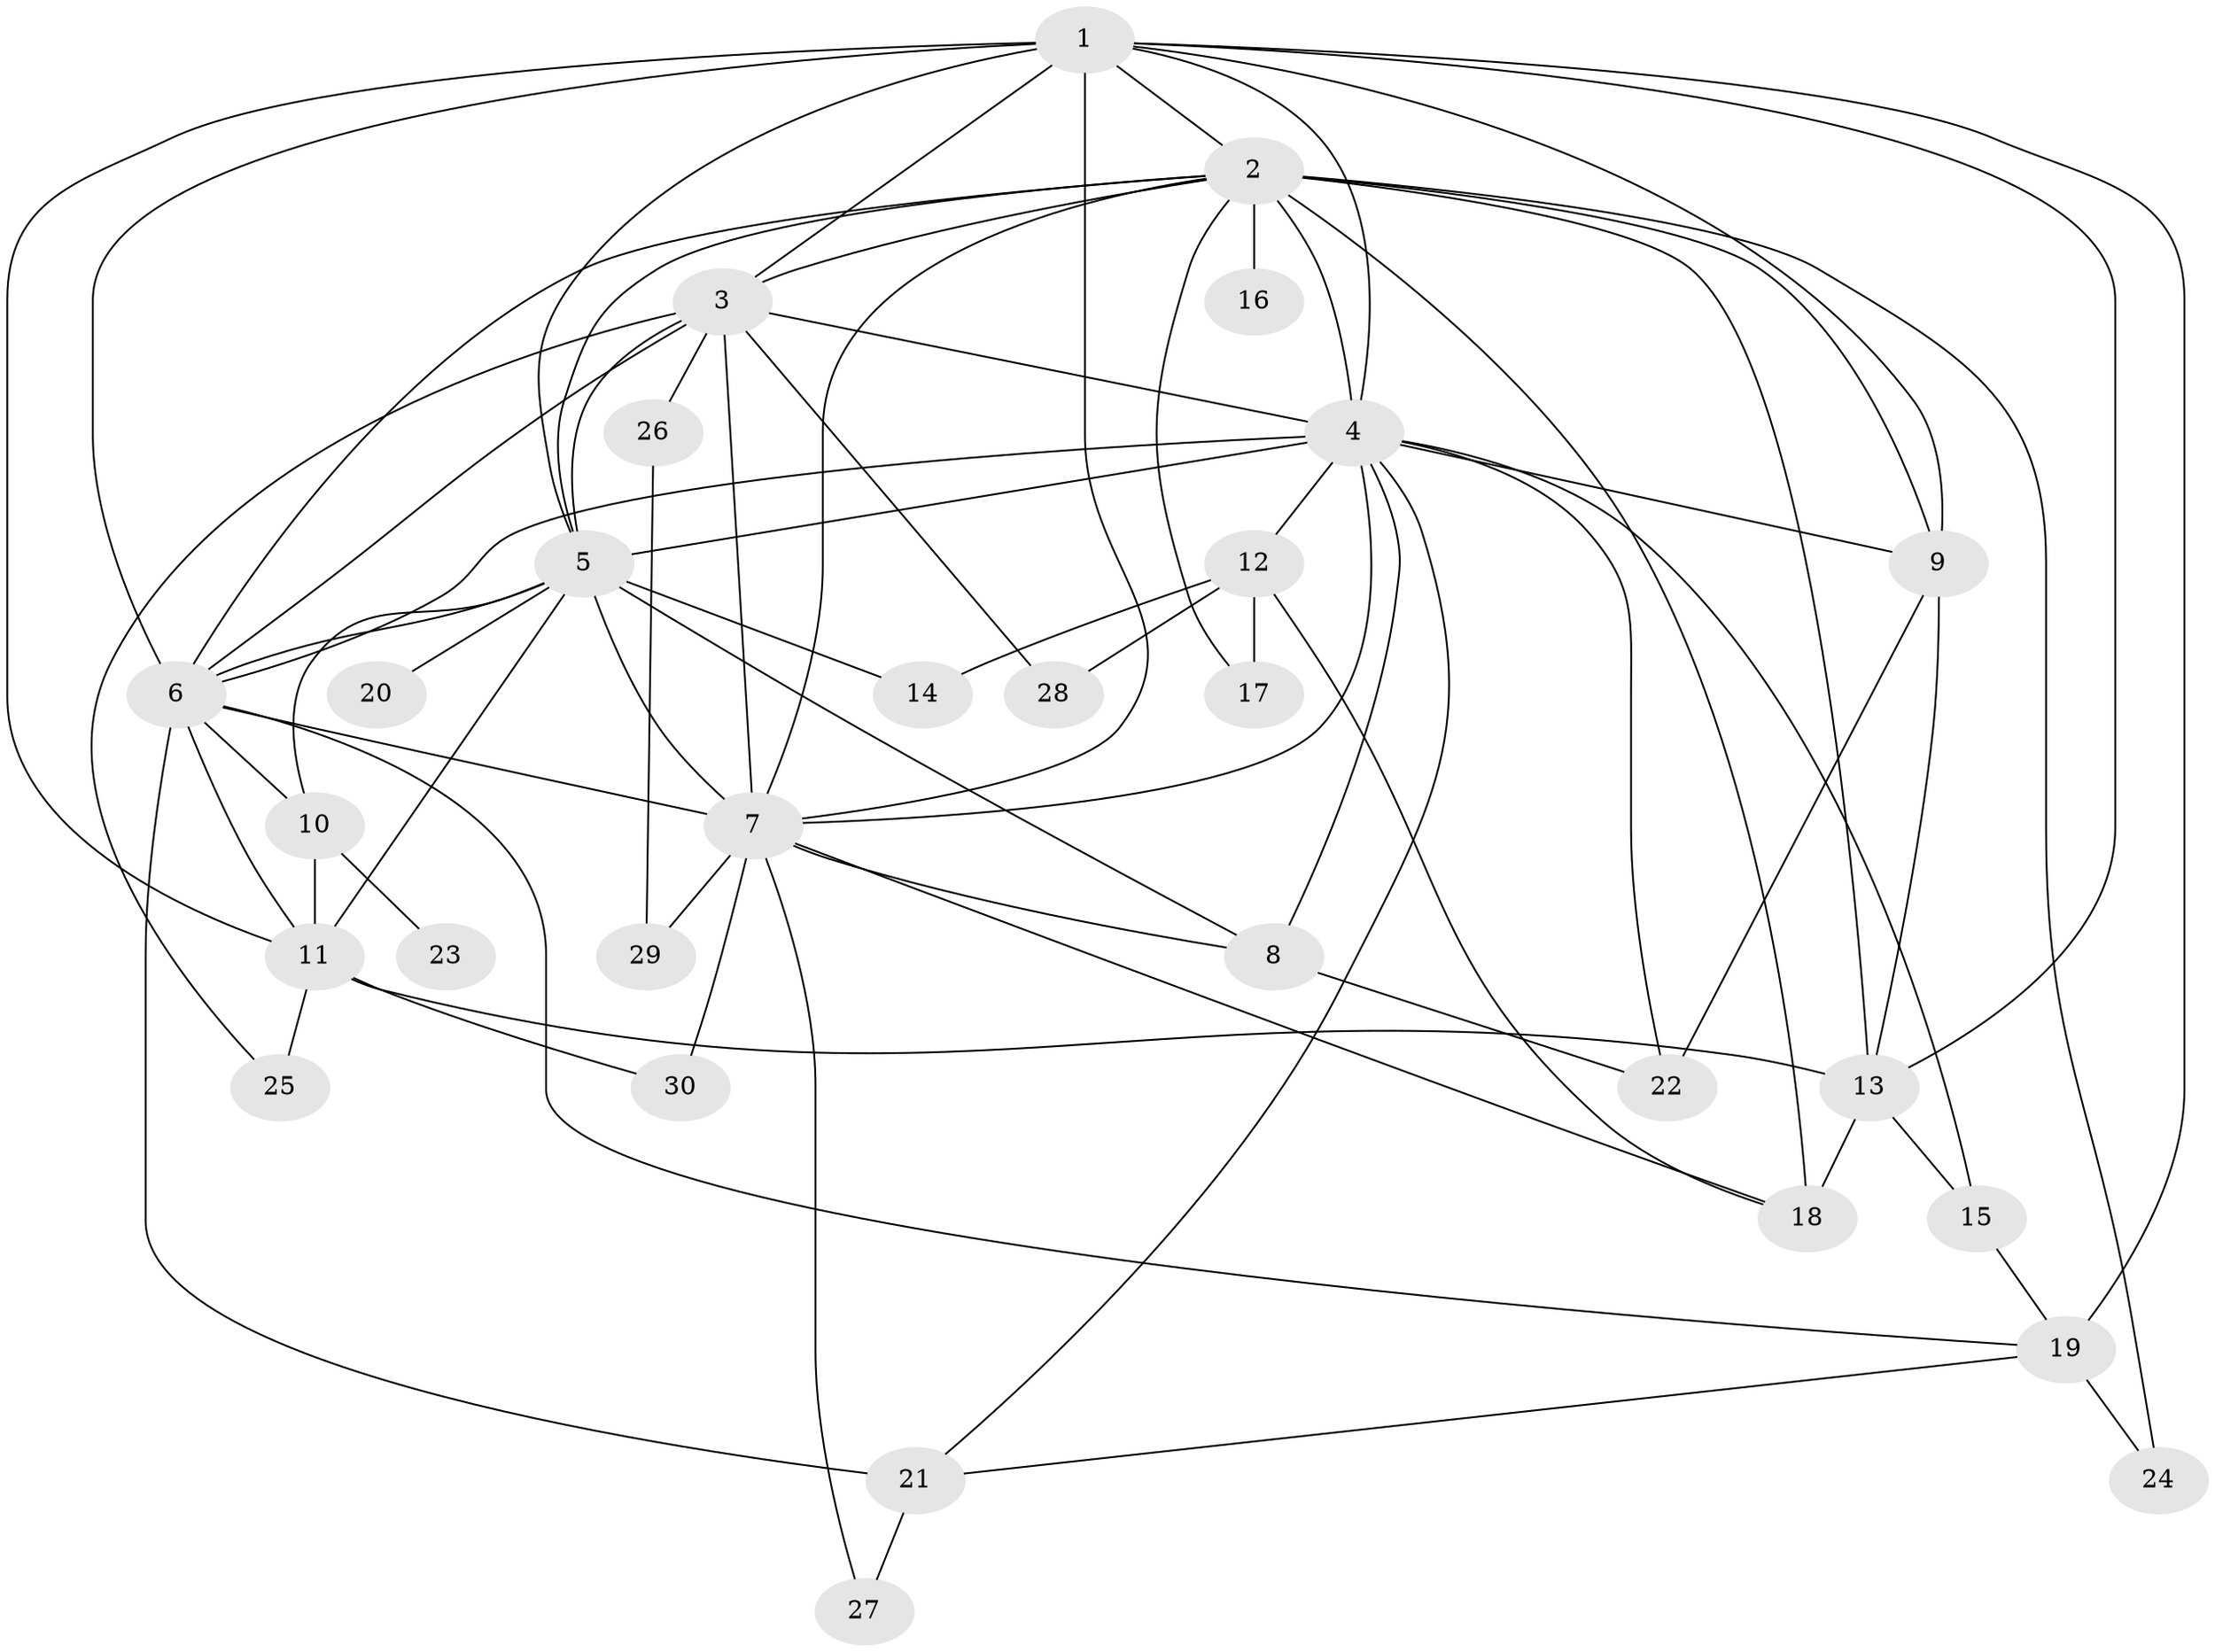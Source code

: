 // original degree distribution, {12: 0.01694915254237288, 18: 0.01694915254237288, 16: 0.05084745762711865, 15: 0.05084745762711865, 13: 0.01694915254237288, 11: 0.01694915254237288, 4: 0.06779661016949153, 2: 0.5254237288135594, 7: 0.01694915254237288, 5: 0.03389830508474576, 6: 0.03389830508474576, 3: 0.13559322033898305, 8: 0.01694915254237288}
// Generated by graph-tools (version 1.1) at 2025/35/03/09/25 02:35:13]
// undirected, 30 vertices, 73 edges
graph export_dot {
graph [start="1"]
  node [color=gray90,style=filled];
  1;
  2;
  3;
  4;
  5;
  6;
  7;
  8;
  9;
  10;
  11;
  12;
  13;
  14;
  15;
  16;
  17;
  18;
  19;
  20;
  21;
  22;
  23;
  24;
  25;
  26;
  27;
  28;
  29;
  30;
  1 -- 2 [weight=1.0];
  1 -- 3 [weight=2.0];
  1 -- 4 [weight=2.0];
  1 -- 5 [weight=1.0];
  1 -- 6 [weight=2.0];
  1 -- 7 [weight=2.0];
  1 -- 9 [weight=1.0];
  1 -- 11 [weight=1.0];
  1 -- 13 [weight=1.0];
  1 -- 19 [weight=2.0];
  2 -- 3 [weight=1.0];
  2 -- 4 [weight=3.0];
  2 -- 5 [weight=1.0];
  2 -- 6 [weight=2.0];
  2 -- 7 [weight=2.0];
  2 -- 9 [weight=2.0];
  2 -- 13 [weight=1.0];
  2 -- 16 [weight=1.0];
  2 -- 17 [weight=1.0];
  2 -- 18 [weight=1.0];
  2 -- 24 [weight=1.0];
  3 -- 4 [weight=2.0];
  3 -- 5 [weight=2.0];
  3 -- 6 [weight=3.0];
  3 -- 7 [weight=2.0];
  3 -- 25 [weight=1.0];
  3 -- 26 [weight=1.0];
  3 -- 28 [weight=1.0];
  4 -- 5 [weight=2.0];
  4 -- 6 [weight=4.0];
  4 -- 7 [weight=4.0];
  4 -- 8 [weight=2.0];
  4 -- 9 [weight=1.0];
  4 -- 12 [weight=1.0];
  4 -- 15 [weight=2.0];
  4 -- 21 [weight=1.0];
  4 -- 22 [weight=1.0];
  5 -- 6 [weight=2.0];
  5 -- 7 [weight=3.0];
  5 -- 8 [weight=1.0];
  5 -- 10 [weight=1.0];
  5 -- 11 [weight=1.0];
  5 -- 14 [weight=1.0];
  5 -- 20 [weight=1.0];
  6 -- 7 [weight=4.0];
  6 -- 10 [weight=1.0];
  6 -- 11 [weight=1.0];
  6 -- 19 [weight=1.0];
  6 -- 21 [weight=2.0];
  7 -- 8 [weight=2.0];
  7 -- 18 [weight=2.0];
  7 -- 27 [weight=1.0];
  7 -- 29 [weight=1.0];
  7 -- 30 [weight=1.0];
  8 -- 22 [weight=1.0];
  9 -- 13 [weight=1.0];
  9 -- 22 [weight=2.0];
  10 -- 11 [weight=1.0];
  10 -- 23 [weight=1.0];
  11 -- 13 [weight=1.0];
  11 -- 25 [weight=1.0];
  11 -- 30 [weight=1.0];
  12 -- 14 [weight=1.0];
  12 -- 17 [weight=1.0];
  12 -- 18 [weight=1.0];
  12 -- 28 [weight=1.0];
  13 -- 15 [weight=1.0];
  13 -- 18 [weight=4.0];
  15 -- 19 [weight=1.0];
  19 -- 21 [weight=1.0];
  19 -- 24 [weight=1.0];
  21 -- 27 [weight=1.0];
  26 -- 29 [weight=1.0];
}
